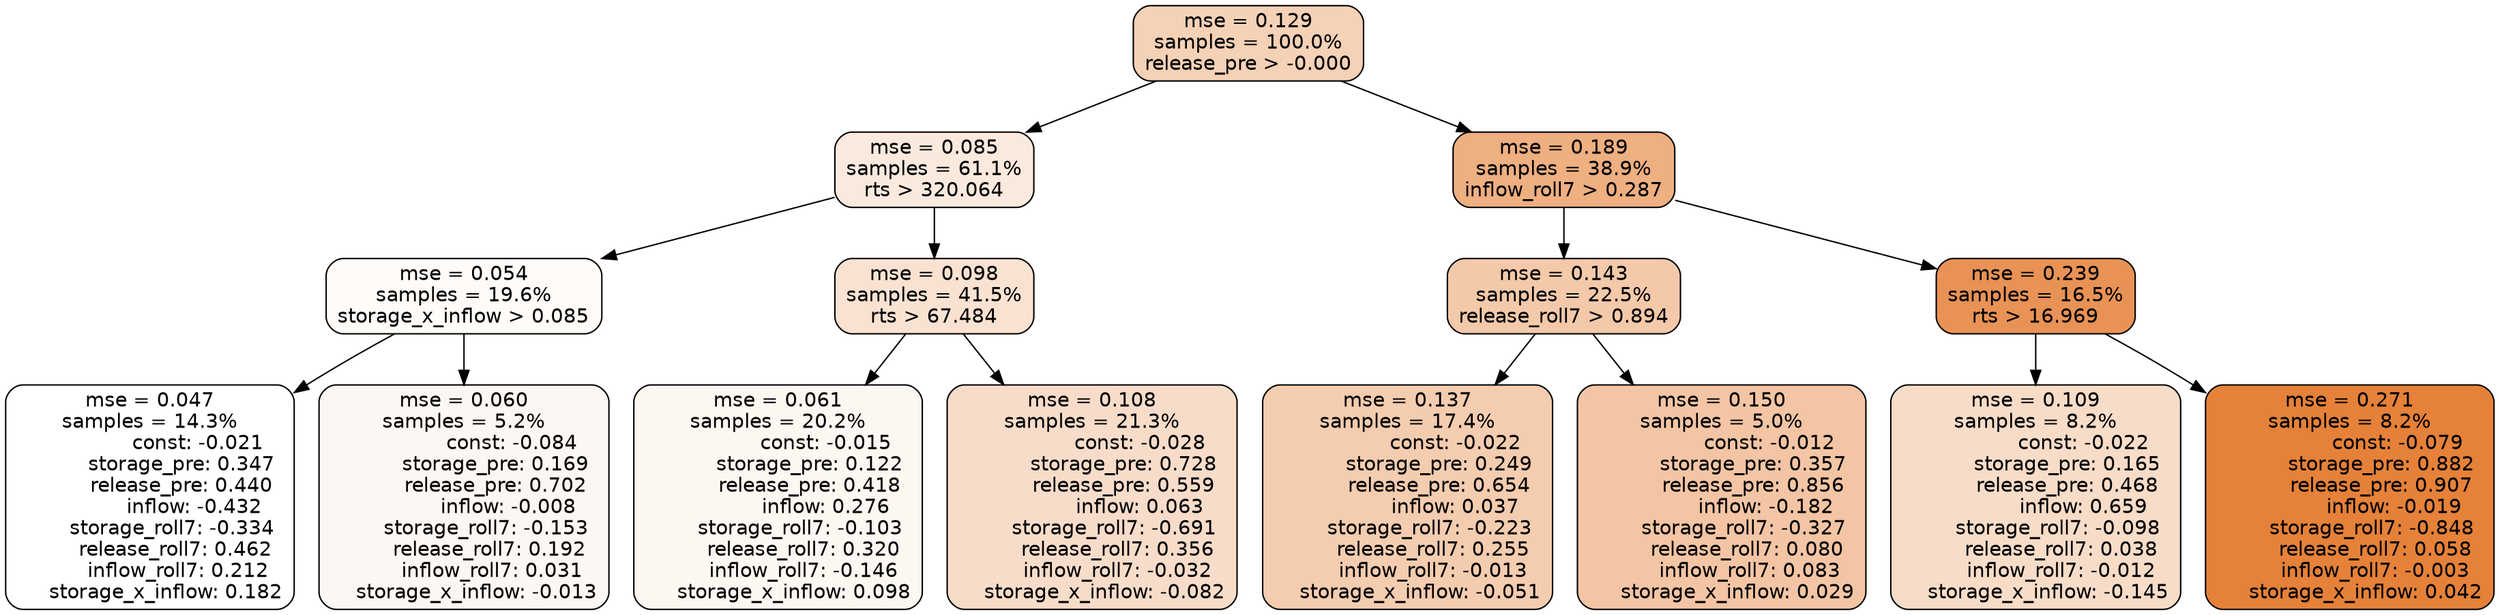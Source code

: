 digraph tree {
node [shape=rectangle, style="filled, rounded", color="black", fontname=helvetica] ;
edge [fontname=helvetica] ;
	"0" [label="mse = 0.129
samples = 100.0%
release_pre > -0.000", fillcolor="#f5d1b6"]
	"1" [label="mse = 0.085
samples = 61.1%
rts > 320.064", fillcolor="#fae9dd"]
	"8" [label="mse = 0.189
samples = 38.9%
inflow_roll7 > 0.287", fillcolor="#eeaf81"]
	"5" [label="mse = 0.054
samples = 19.6%
storage_x_inflow > 0.085", fillcolor="#fefbf8"]
	"2" [label="mse = 0.098
samples = 41.5%
rts > 67.484", fillcolor="#f9e2d2"]
	"9" [label="mse = 0.143
samples = 22.5%
release_roll7 > 0.894", fillcolor="#f3c9aa"]
	"12" [label="mse = 0.239
samples = 16.5%
rts > 16.969", fillcolor="#e89255"]
	"6" [label="mse = 0.047
samples = 14.3%
               const: -0.021
          storage_pre: 0.347
          release_pre: 0.440
              inflow: -0.432
       storage_roll7: -0.334
        release_roll7: 0.462
         inflow_roll7: 0.212
     storage_x_inflow: 0.182", fillcolor="#ffffff"]
	"7" [label="mse = 0.060
samples = 5.2%
               const: -0.084
          storage_pre: 0.169
          release_pre: 0.702
              inflow: -0.008
       storage_roll7: -0.153
        release_roll7: 0.192
         inflow_roll7: 0.031
    storage_x_inflow: -0.013", fillcolor="#fdf7f3"]
	"3" [label="mse = 0.061
samples = 20.2%
               const: -0.015
          storage_pre: 0.122
          release_pre: 0.418
               inflow: 0.276
       storage_roll7: -0.103
        release_roll7: 0.320
        inflow_roll7: -0.146
     storage_x_inflow: 0.098", fillcolor="#fdf7f2"]
	"4" [label="mse = 0.108
samples = 21.3%
               const: -0.028
          storage_pre: 0.728
          release_pre: 0.559
               inflow: 0.063
       storage_roll7: -0.691
        release_roll7: 0.356
        inflow_roll7: -0.032
    storage_x_inflow: -0.082", fillcolor="#f7dcc9"]
	"10" [label="mse = 0.137
samples = 17.4%
               const: -0.022
          storage_pre: 0.249
          release_pre: 0.654
               inflow: 0.037
       storage_roll7: -0.223
        release_roll7: 0.255
        inflow_roll7: -0.013
    storage_x_inflow: -0.051", fillcolor="#f4ccaf"]
	"11" [label="mse = 0.150
samples = 5.0%
               const: -0.012
          storage_pre: 0.357
          release_pre: 0.856
              inflow: -0.182
       storage_roll7: -0.327
        release_roll7: 0.080
         inflow_roll7: 0.083
     storage_x_inflow: 0.029", fillcolor="#f3c5a4"]
	"13" [label="mse = 0.109
samples = 8.2%
               const: -0.022
          storage_pre: 0.165
          release_pre: 0.468
               inflow: 0.659
       storage_roll7: -0.098
        release_roll7: 0.038
        inflow_roll7: -0.012
    storage_x_inflow: -0.145", fillcolor="#f7dcc8"]
	"14" [label="mse = 0.271
samples = 8.2%
               const: -0.079
          storage_pre: 0.882
          release_pre: 0.907
              inflow: -0.019
       storage_roll7: -0.848
        release_roll7: 0.058
        inflow_roll7: -0.003
     storage_x_inflow: 0.042", fillcolor="#e58139"]

	"0" -> "1"
	"0" -> "8"
	"1" -> "2"
	"1" -> "5"
	"8" -> "9"
	"8" -> "12"
	"5" -> "6"
	"5" -> "7"
	"2" -> "3"
	"2" -> "4"
	"9" -> "10"
	"9" -> "11"
	"12" -> "13"
	"12" -> "14"
}